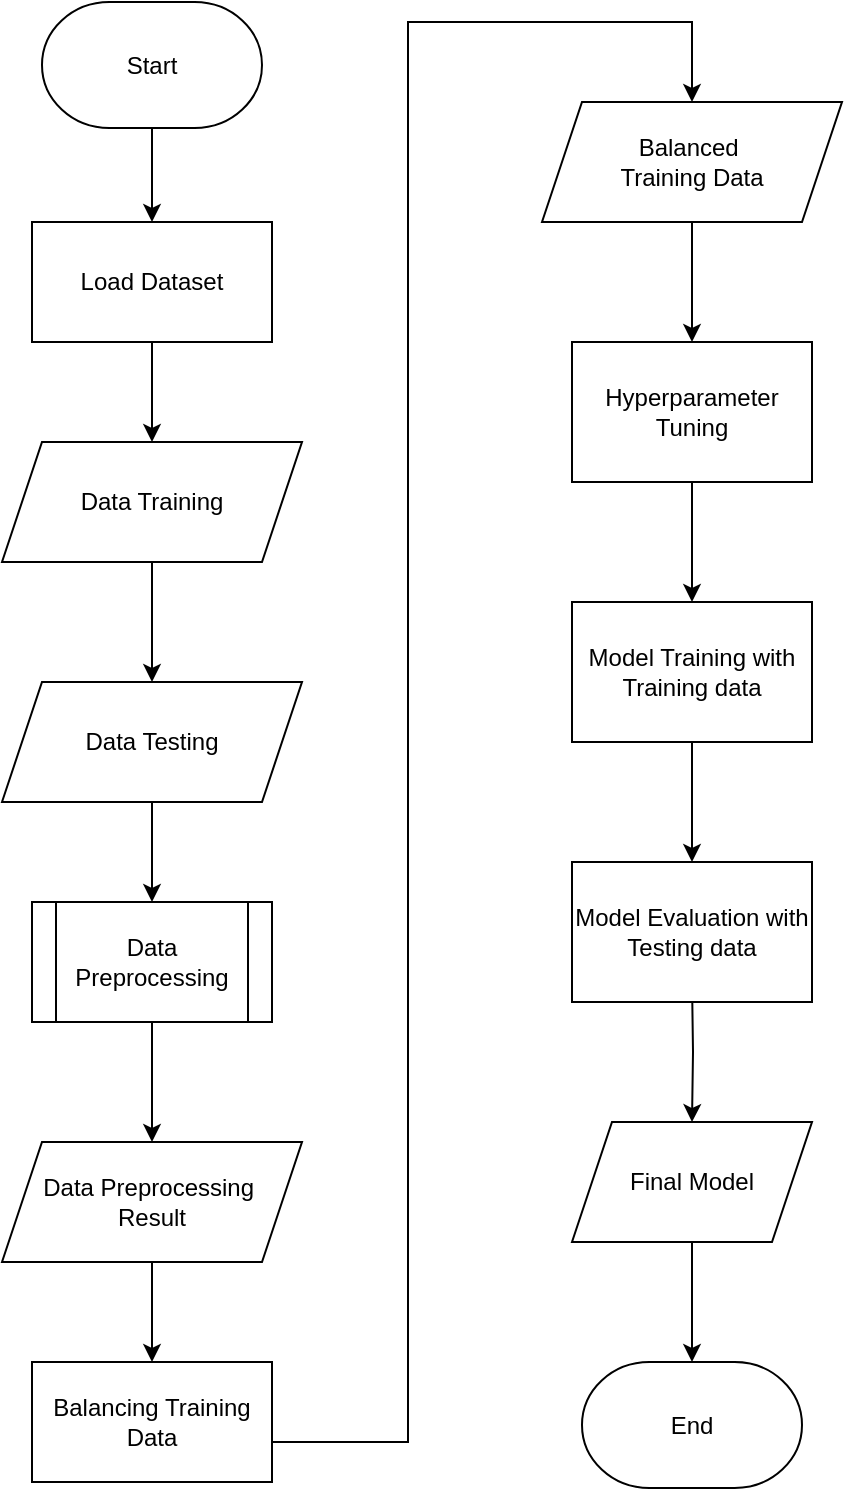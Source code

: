 <mxfile version="24.7.6">
  <diagram name="Page-1" id="z2XMrLC7OXP56RbUscrZ">
    <mxGraphModel dx="2750" dy="565" grid="1" gridSize="10" guides="1" tooltips="1" connect="1" arrows="1" fold="1" page="1" pageScale="1" pageWidth="850" pageHeight="1100" math="0" shadow="0">
      <root>
        <mxCell id="0" />
        <mxCell id="1" parent="0" />
        <mxCell id="ul4d-8JiVyPAiGXE5kkd-51" value="" style="edgeStyle=orthogonalEdgeStyle;rounded=0;orthogonalLoop=1;jettySize=auto;html=1;" parent="1" source="ul4d-8JiVyPAiGXE5kkd-52" target="ul4d-8JiVyPAiGXE5kkd-59" edge="1">
          <mxGeometry relative="1" as="geometry" />
        </mxCell>
        <mxCell id="ul4d-8JiVyPAiGXE5kkd-52" value="Data Training&lt;span style=&quot;color: rgba(0, 0, 0, 0); font-family: monospace; font-size: 0px; text-align: start; text-wrap: nowrap;&quot;&gt;%3CmxGraphModel%3E%3Croot%3E%3CmxCell%20id%3D%220%22%2F%3E%3CmxCell%20id%3D%221%22%20parent%3D%220%22%2F%3E%3CmxCell%20id%3D%222%22%20value%3D%22Perancangan%20model%26lt%3Bdiv%26gt%3B(menentukan%20hyperparameter)%26lt%3B%2Fdiv%26gt%3B%22%20style%3D%22rounded%3D0%3BwhiteSpace%3Dwrap%3Bhtml%3D1%3B%22%20vertex%3D%221%22%20parent%3D%221%22%3E%3CmxGeometry%20x%3D%22-780%22%20y%3D%22364.5%22%20width%3D%22120%22%20height%3D%2260%22%20as%3D%22geometry%22%2F%3E%3C%2FmxCell%3E%3C%2Froot%3E%3C%2FmxGraphModel%3E&lt;/span&gt;" style="shape=parallelogram;perimeter=parallelogramPerimeter;whiteSpace=wrap;html=1;fixedSize=1;" parent="1" vertex="1">
          <mxGeometry x="-1464" y="267" width="150" height="60" as="geometry" />
        </mxCell>
        <mxCell id="ul4d-8JiVyPAiGXE5kkd-53" value="" style="edgeStyle=orthogonalEdgeStyle;rounded=0;orthogonalLoop=1;jettySize=auto;html=1;" parent="1" source="ul4d-8JiVyPAiGXE5kkd-54" target="ul4d-8JiVyPAiGXE5kkd-57" edge="1">
          <mxGeometry relative="1" as="geometry" />
        </mxCell>
        <mxCell id="ul4d-8JiVyPAiGXE5kkd-54" value="Start" style="fixedSize=1;html=1;shape=mxgraph.flowchart.terminator;whiteSpace=wrap;" parent="1" vertex="1">
          <mxGeometry x="-1444" y="47" width="110" height="63" as="geometry" />
        </mxCell>
        <mxCell id="ul4d-8JiVyPAiGXE5kkd-55" value="End" style="fixedSize=1;html=1;shape=mxgraph.flowchart.terminator;whiteSpace=wrap;" parent="1" vertex="1">
          <mxGeometry x="-1174" y="727" width="110" height="63" as="geometry" />
        </mxCell>
        <mxCell id="ul4d-8JiVyPAiGXE5kkd-56" style="edgeStyle=orthogonalEdgeStyle;rounded=0;orthogonalLoop=1;jettySize=auto;html=1;" parent="1" source="ul4d-8JiVyPAiGXE5kkd-57" target="ul4d-8JiVyPAiGXE5kkd-52" edge="1">
          <mxGeometry relative="1" as="geometry" />
        </mxCell>
        <mxCell id="ul4d-8JiVyPAiGXE5kkd-57" value="Load Dataset" style="rounded=0;whiteSpace=wrap;html=1;" parent="1" vertex="1">
          <mxGeometry x="-1449" y="157" width="120" height="60" as="geometry" />
        </mxCell>
        <mxCell id="ul4d-8JiVyPAiGXE5kkd-58" value="" style="edgeStyle=orthogonalEdgeStyle;rounded=0;orthogonalLoop=1;jettySize=auto;html=1;" parent="1" source="ul4d-8JiVyPAiGXE5kkd-59" target="ul4d-8JiVyPAiGXE5kkd-73" edge="1">
          <mxGeometry relative="1" as="geometry" />
        </mxCell>
        <mxCell id="ul4d-8JiVyPAiGXE5kkd-59" value="Data Testing" style="shape=parallelogram;perimeter=parallelogramPerimeter;whiteSpace=wrap;html=1;fixedSize=1;" parent="1" vertex="1">
          <mxGeometry x="-1464" y="387" width="150" height="60" as="geometry" />
        </mxCell>
        <mxCell id="ul4d-8JiVyPAiGXE5kkd-60" style="edgeStyle=orthogonalEdgeStyle;rounded=0;orthogonalLoop=1;jettySize=auto;html=1;" parent="1" source="ul4d-8JiVyPAiGXE5kkd-61" target="ul4d-8JiVyPAiGXE5kkd-63" edge="1">
          <mxGeometry relative="1" as="geometry" />
        </mxCell>
        <mxCell id="ul4d-8JiVyPAiGXE5kkd-61" value="Data Preprocessing&amp;nbsp;&lt;div&gt;Result&lt;/div&gt;" style="shape=parallelogram;perimeter=parallelogramPerimeter;whiteSpace=wrap;html=1;fixedSize=1;" parent="1" vertex="1">
          <mxGeometry x="-1464" y="617" width="150" height="60" as="geometry" />
        </mxCell>
        <mxCell id="ul4d-8JiVyPAiGXE5kkd-62" style="edgeStyle=orthogonalEdgeStyle;rounded=0;orthogonalLoop=1;jettySize=auto;html=1;entryX=0.5;entryY=0;entryDx=0;entryDy=0;" parent="1" source="ul4d-8JiVyPAiGXE5kkd-63" target="ul4d-8JiVyPAiGXE5kkd-65" edge="1">
          <mxGeometry relative="1" as="geometry">
            <Array as="points">
              <mxPoint x="-1261" y="767" />
              <mxPoint x="-1261" y="57" />
              <mxPoint x="-1119" y="57" />
            </Array>
          </mxGeometry>
        </mxCell>
        <mxCell id="ul4d-8JiVyPAiGXE5kkd-63" value="Balancing Training Data" style="rounded=0;whiteSpace=wrap;html=1;" parent="1" vertex="1">
          <mxGeometry x="-1449" y="727" width="120" height="60" as="geometry" />
        </mxCell>
        <mxCell id="ul4d-8JiVyPAiGXE5kkd-64" value="" style="edgeStyle=orthogonalEdgeStyle;rounded=0;orthogonalLoop=1;jettySize=auto;html=1;" parent="1" source="ul4d-8JiVyPAiGXE5kkd-65" target="ul4d-8JiVyPAiGXE5kkd-67" edge="1">
          <mxGeometry relative="1" as="geometry" />
        </mxCell>
        <mxCell id="ul4d-8JiVyPAiGXE5kkd-65" value="Balanced&amp;nbsp;&lt;div&gt;Training Data&lt;/div&gt;" style="shape=parallelogram;perimeter=parallelogramPerimeter;whiteSpace=wrap;html=1;fixedSize=1;" parent="1" vertex="1">
          <mxGeometry x="-1194" y="97" width="150" height="60" as="geometry" />
        </mxCell>
        <mxCell id="ul4d-8JiVyPAiGXE5kkd-66" value="" style="edgeStyle=orthogonalEdgeStyle;rounded=0;orthogonalLoop=1;jettySize=auto;html=1;" parent="1" source="ul4d-8JiVyPAiGXE5kkd-67" target="ul4d-8JiVyPAiGXE5kkd-69" edge="1">
          <mxGeometry relative="1" as="geometry" />
        </mxCell>
        <mxCell id="ul4d-8JiVyPAiGXE5kkd-67" value="Hyperparameter Tuning" style="whiteSpace=wrap;html=1;rounded=0;" parent="1" vertex="1">
          <mxGeometry x="-1179" y="217" width="120" height="70" as="geometry" />
        </mxCell>
        <mxCell id="ul4d-8JiVyPAiGXE5kkd-68" value="" style="edgeStyle=orthogonalEdgeStyle;rounded=0;orthogonalLoop=1;jettySize=auto;html=1;" parent="1" source="ul4d-8JiVyPAiGXE5kkd-69" target="ul4d-8JiVyPAiGXE5kkd-71" edge="1">
          <mxGeometry relative="1" as="geometry" />
        </mxCell>
        <mxCell id="ul4d-8JiVyPAiGXE5kkd-69" value="Model Training with Training data" style="whiteSpace=wrap;html=1;rounded=0;" parent="1" vertex="1">
          <mxGeometry x="-1179" y="347" width="120" height="70" as="geometry" />
        </mxCell>
        <mxCell id="ul4d-8JiVyPAiGXE5kkd-70" value="" style="edgeStyle=orthogonalEdgeStyle;rounded=0;orthogonalLoop=1;jettySize=auto;html=1;" parent="1" target="ul4d-8JiVyPAiGXE5kkd-75" edge="1">
          <mxGeometry relative="1" as="geometry">
            <mxPoint x="-1119" y="536" as="sourcePoint" />
          </mxGeometry>
        </mxCell>
        <mxCell id="ul4d-8JiVyPAiGXE5kkd-71" value="Model Evaluation with Testing data" style="whiteSpace=wrap;html=1;rounded=0;" parent="1" vertex="1">
          <mxGeometry x="-1179" y="477" width="120" height="70" as="geometry" />
        </mxCell>
        <mxCell id="ul4d-8JiVyPAiGXE5kkd-72" value="" style="edgeStyle=orthogonalEdgeStyle;rounded=0;orthogonalLoop=1;jettySize=auto;html=1;" parent="1" source="ul4d-8JiVyPAiGXE5kkd-73" target="ul4d-8JiVyPAiGXE5kkd-61" edge="1">
          <mxGeometry relative="1" as="geometry" />
        </mxCell>
        <mxCell id="ul4d-8JiVyPAiGXE5kkd-73" value="Data Preprocessing" style="shape=process;whiteSpace=wrap;html=1;backgroundOutline=1;" parent="1" vertex="1">
          <mxGeometry x="-1449" y="497" width="120" height="60" as="geometry" />
        </mxCell>
        <mxCell id="ul4d-8JiVyPAiGXE5kkd-74" value="" style="edgeStyle=orthogonalEdgeStyle;rounded=0;orthogonalLoop=1;jettySize=auto;html=1;" parent="1" source="ul4d-8JiVyPAiGXE5kkd-75" target="ul4d-8JiVyPAiGXE5kkd-55" edge="1">
          <mxGeometry relative="1" as="geometry" />
        </mxCell>
        <mxCell id="ul4d-8JiVyPAiGXE5kkd-75" value="Final Model" style="shape=parallelogram;perimeter=parallelogramPerimeter;whiteSpace=wrap;html=1;fixedSize=1;rounded=0;" parent="1" vertex="1">
          <mxGeometry x="-1179" y="607" width="120" height="60" as="geometry" />
        </mxCell>
      </root>
    </mxGraphModel>
  </diagram>
</mxfile>
